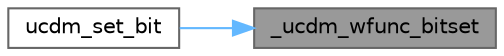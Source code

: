 digraph "_ucdm_wfunc_bitset"
{
 // INTERACTIVE_SVG=YES
 // LATEX_PDF_SIZE
  bgcolor="transparent";
  edge [fontname=Helvetica,fontsize=10,labelfontname=Helvetica,labelfontsize=10];
  node [fontname=Helvetica,fontsize=10,shape=box,height=0.2,width=0.4];
  rankdir="RL";
  Node1 [id="Node000001",label="_ucdm_wfunc_bitset",height=0.2,width=0.4,color="gray40", fillcolor="grey60", style="filled", fontcolor="black",tooltip=" "];
  Node1 -> Node2 [id="edge1_Node000001_Node000002",dir="back",color="steelblue1",style="solid",tooltip=" "];
  Node2 [id="Node000002",label="ucdm_set_bit",height=0.2,width=0.4,color="grey40", fillcolor="white", style="filled",URL="$ucdm_8c.html#a6c67499b748795e01bdffb17d7ceb995",tooltip="Set a UCDM bit from protocol."];
}
